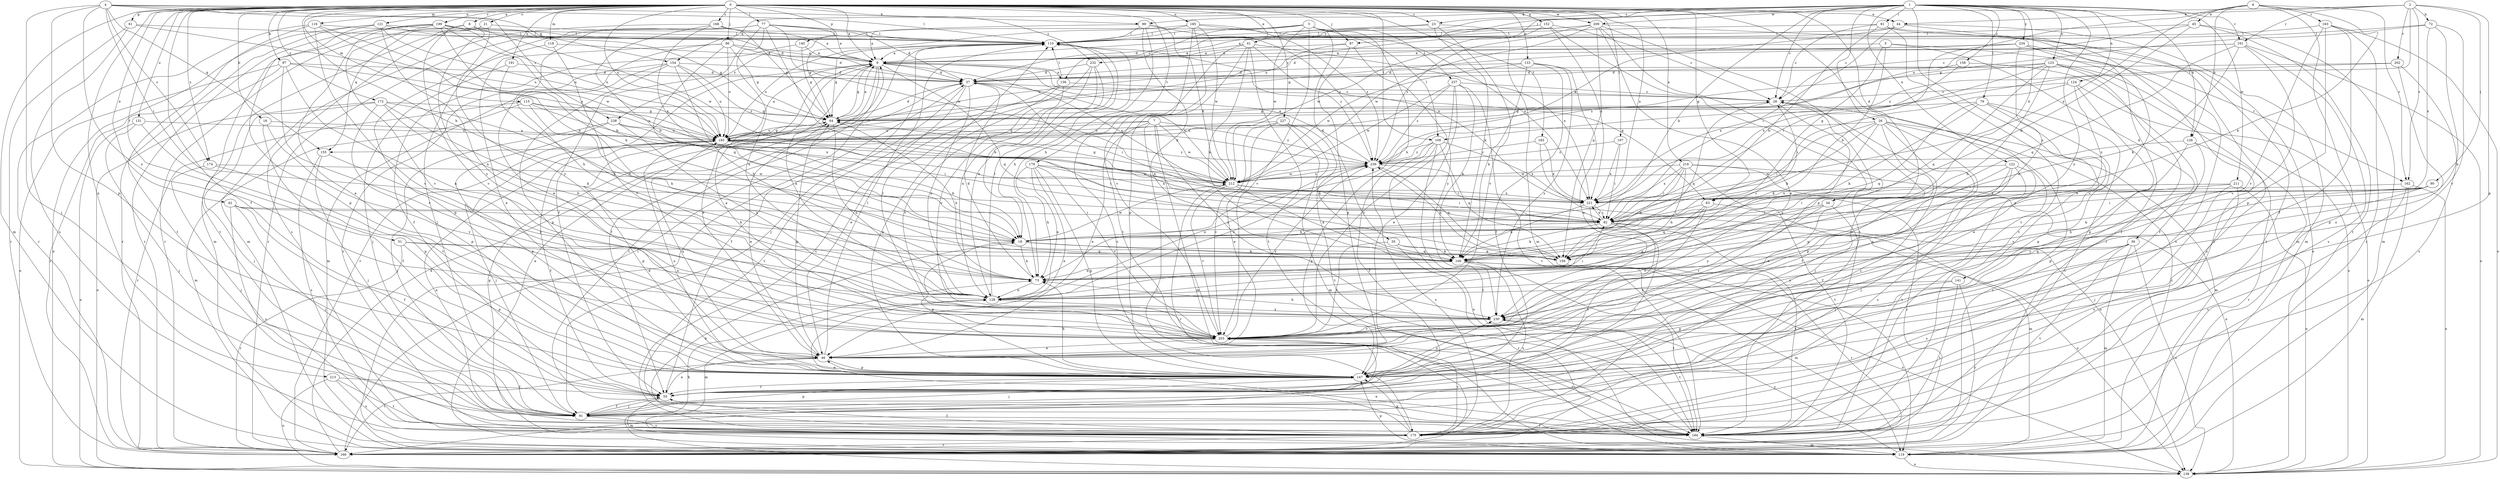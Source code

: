 strict digraph  {
0;
1;
2;
3;
4;
5;
6;
7;
8;
9;
16;
18;
21;
23;
26;
28;
34;
35;
36;
37;
41;
42;
44;
45;
46;
51;
55;
61;
63;
64;
72;
73;
77;
79;
81;
82;
86;
87;
90;
91;
97;
99;
100;
107;
109;
110;
115;
116;
118;
119;
121;
122;
123;
124;
126;
128;
131;
133;
136;
138;
140;
141;
147;
152;
154;
155;
156;
158;
161;
162;
163;
166;
168;
172;
174;
175;
179;
183;
184;
185;
191;
193;
199;
202;
203;
209;
211;
212;
213;
216;
221;
227;
230;
232;
234;
237;
238;
239;
0 -> 8  [label=a];
0 -> 9  [label=a];
0 -> 16  [label=b];
0 -> 18  [label=b];
0 -> 21  [label=c];
0 -> 23  [label=c];
0 -> 34  [label=d];
0 -> 41  [label=e];
0 -> 42  [label=e];
0 -> 44  [label=e];
0 -> 51  [label=f];
0 -> 55  [label=f];
0 -> 61  [label=g];
0 -> 63  [label=g];
0 -> 77  [label=i];
0 -> 86  [label=j];
0 -> 87  [label=j];
0 -> 97  [label=k];
0 -> 107  [label=l];
0 -> 109  [label=l];
0 -> 115  [label=m];
0 -> 116  [label=m];
0 -> 118  [label=m];
0 -> 119  [label=m];
0 -> 121  [label=n];
0 -> 131  [label=o];
0 -> 133  [label=o];
0 -> 140  [label=p];
0 -> 152  [label=q];
0 -> 168  [label=s];
0 -> 172  [label=s];
0 -> 174  [label=s];
0 -> 179  [label=t];
0 -> 183  [label=t];
0 -> 184  [label=t];
0 -> 185  [label=u];
0 -> 191  [label=u];
0 -> 193  [label=u];
0 -> 199  [label=v];
0 -> 209  [label=w];
0 -> 213  [label=x];
0 -> 216  [label=x];
0 -> 221  [label=x];
0 -> 227  [label=y];
0 -> 232  [label=z];
1 -> 18  [label=b];
1 -> 23  [label=c];
1 -> 26  [label=c];
1 -> 28  [label=c];
1 -> 34  [label=d];
1 -> 79  [label=i];
1 -> 81  [label=i];
1 -> 99  [label=k];
1 -> 122  [label=n];
1 -> 123  [label=n];
1 -> 124  [label=n];
1 -> 126  [label=n];
1 -> 141  [label=p];
1 -> 154  [label=q];
1 -> 158  [label=r];
1 -> 161  [label=r];
1 -> 193  [label=u];
1 -> 209  [label=w];
1 -> 211  [label=w];
1 -> 230  [label=y];
1 -> 232  [label=z];
1 -> 234  [label=z];
2 -> 44  [label=e];
2 -> 72  [label=h];
2 -> 87  [label=j];
2 -> 90  [label=j];
2 -> 109  [label=l];
2 -> 147  [label=p];
2 -> 161  [label=r];
2 -> 162  [label=r];
2 -> 202  [label=v];
3 -> 35  [label=d];
3 -> 73  [label=h];
3 -> 109  [label=l];
3 -> 110  [label=l];
3 -> 136  [label=o];
3 -> 203  [label=v];
3 -> 212  [label=w];
3 -> 237  [label=z];
3 -> 238  [label=z];
4 -> 82  [label=i];
4 -> 91  [label=j];
4 -> 99  [label=k];
4 -> 110  [label=l];
4 -> 147  [label=p];
4 -> 154  [label=q];
4 -> 155  [label=q];
4 -> 174  [label=s];
4 -> 230  [label=y];
4 -> 238  [label=z];
5 -> 9  [label=a];
5 -> 18  [label=b];
5 -> 36  [label=d];
5 -> 63  [label=g];
5 -> 162  [label=r];
6 -> 45  [label=e];
6 -> 100  [label=k];
6 -> 126  [label=n];
6 -> 162  [label=r];
6 -> 163  [label=r];
6 -> 175  [label=s];
6 -> 193  [label=u];
6 -> 221  [label=x];
7 -> 46  [label=e];
7 -> 119  [label=m];
7 -> 155  [label=q];
7 -> 166  [label=r];
7 -> 193  [label=u];
7 -> 212  [label=w];
7 -> 230  [label=y];
7 -> 239  [label=z];
8 -> 110  [label=l];
8 -> 155  [label=q];
8 -> 203  [label=v];
8 -> 212  [label=w];
8 -> 230  [label=y];
9 -> 37  [label=d];
9 -> 46  [label=e];
9 -> 55  [label=f];
9 -> 63  [label=g];
9 -> 64  [label=g];
9 -> 136  [label=o];
9 -> 156  [label=q];
9 -> 166  [label=r];
9 -> 184  [label=t];
9 -> 221  [label=x];
16 -> 55  [label=f];
16 -> 193  [label=u];
16 -> 203  [label=v];
18 -> 73  [label=h];
18 -> 100  [label=k];
18 -> 147  [label=p];
18 -> 156  [label=q];
18 -> 212  [label=w];
21 -> 110  [label=l];
21 -> 119  [label=m];
21 -> 166  [label=r];
21 -> 175  [label=s];
21 -> 230  [label=y];
23 -> 37  [label=d];
23 -> 100  [label=k];
23 -> 110  [label=l];
23 -> 119  [label=m];
23 -> 203  [label=v];
26 -> 18  [label=b];
26 -> 55  [label=f];
26 -> 82  [label=i];
26 -> 91  [label=j];
26 -> 100  [label=k];
26 -> 119  [label=m];
26 -> 147  [label=p];
26 -> 166  [label=r];
26 -> 193  [label=u];
28 -> 64  [label=g];
28 -> 147  [label=p];
28 -> 156  [label=q];
28 -> 230  [label=y];
34 -> 82  [label=i];
34 -> 91  [label=j];
34 -> 203  [label=v];
34 -> 230  [label=y];
35 -> 100  [label=k];
35 -> 156  [label=q];
35 -> 166  [label=r];
35 -> 203  [label=v];
36 -> 119  [label=m];
36 -> 138  [label=o];
36 -> 156  [label=q];
36 -> 175  [label=s];
36 -> 184  [label=t];
36 -> 230  [label=y];
37 -> 28  [label=c];
37 -> 46  [label=e];
37 -> 55  [label=f];
37 -> 82  [label=i];
37 -> 128  [label=n];
37 -> 212  [label=w];
41 -> 9  [label=a];
41 -> 100  [label=k];
41 -> 147  [label=p];
41 -> 175  [label=s];
41 -> 184  [label=t];
41 -> 221  [label=x];
41 -> 239  [label=z];
42 -> 18  [label=b];
42 -> 55  [label=f];
42 -> 82  [label=i];
42 -> 91  [label=j];
42 -> 175  [label=s];
44 -> 82  [label=i];
44 -> 110  [label=l];
44 -> 119  [label=m];
44 -> 166  [label=r];
44 -> 239  [label=z];
45 -> 18  [label=b];
45 -> 28  [label=c];
45 -> 110  [label=l];
45 -> 119  [label=m];
45 -> 184  [label=t];
46 -> 64  [label=g];
46 -> 110  [label=l];
46 -> 147  [label=p];
46 -> 166  [label=r];
46 -> 193  [label=u];
51 -> 128  [label=n];
51 -> 147  [label=p];
51 -> 156  [label=q];
51 -> 166  [label=r];
55 -> 46  [label=e];
55 -> 91  [label=j];
55 -> 119  [label=m];
61 -> 110  [label=l];
61 -> 166  [label=r];
61 -> 175  [label=s];
61 -> 193  [label=u];
63 -> 82  [label=i];
63 -> 119  [label=m];
63 -> 128  [label=n];
63 -> 156  [label=q];
63 -> 203  [label=v];
64 -> 9  [label=a];
64 -> 28  [label=c];
64 -> 37  [label=d];
64 -> 46  [label=e];
64 -> 73  [label=h];
64 -> 128  [label=n];
64 -> 193  [label=u];
72 -> 64  [label=g];
72 -> 110  [label=l];
72 -> 128  [label=n];
72 -> 203  [label=v];
72 -> 221  [label=x];
73 -> 28  [label=c];
73 -> 37  [label=d];
73 -> 128  [label=n];
77 -> 9  [label=a];
77 -> 37  [label=d];
77 -> 46  [label=e];
77 -> 55  [label=f];
77 -> 82  [label=i];
77 -> 91  [label=j];
77 -> 110  [label=l];
77 -> 128  [label=n];
77 -> 166  [label=r];
77 -> 212  [label=w];
79 -> 46  [label=e];
79 -> 64  [label=g];
79 -> 100  [label=k];
79 -> 147  [label=p];
79 -> 156  [label=q];
79 -> 184  [label=t];
81 -> 18  [label=b];
81 -> 28  [label=c];
81 -> 110  [label=l];
81 -> 119  [label=m];
81 -> 166  [label=r];
81 -> 184  [label=t];
82 -> 18  [label=b];
82 -> 55  [label=f];
82 -> 100  [label=k];
82 -> 138  [label=o];
82 -> 184  [label=t];
82 -> 221  [label=x];
86 -> 9  [label=a];
86 -> 37  [label=d];
86 -> 46  [label=e];
86 -> 64  [label=g];
86 -> 73  [label=h];
86 -> 156  [label=q];
86 -> 193  [label=u];
87 -> 9  [label=a];
87 -> 147  [label=p];
87 -> 193  [label=u];
87 -> 230  [label=y];
90 -> 73  [label=h];
90 -> 82  [label=i];
90 -> 100  [label=k];
90 -> 221  [label=x];
90 -> 230  [label=y];
91 -> 55  [label=f];
91 -> 147  [label=p];
91 -> 175  [label=s];
91 -> 184  [label=t];
97 -> 37  [label=d];
97 -> 128  [label=n];
97 -> 138  [label=o];
97 -> 166  [label=r];
97 -> 193  [label=u];
97 -> 203  [label=v];
99 -> 9  [label=a];
99 -> 73  [label=h];
99 -> 100  [label=k];
99 -> 110  [label=l];
99 -> 221  [label=x];
99 -> 239  [label=z];
100 -> 73  [label=h];
100 -> 119  [label=m];
100 -> 138  [label=o];
100 -> 175  [label=s];
100 -> 184  [label=t];
107 -> 82  [label=i];
107 -> 221  [label=x];
107 -> 239  [label=z];
109 -> 55  [label=f];
109 -> 138  [label=o];
109 -> 147  [label=p];
109 -> 156  [label=q];
109 -> 184  [label=t];
109 -> 221  [label=x];
109 -> 239  [label=z];
110 -> 9  [label=a];
110 -> 64  [label=g];
110 -> 73  [label=h];
110 -> 91  [label=j];
110 -> 128  [label=n];
110 -> 193  [label=u];
115 -> 64  [label=g];
115 -> 100  [label=k];
115 -> 119  [label=m];
115 -> 166  [label=r];
115 -> 193  [label=u];
115 -> 221  [label=x];
116 -> 18  [label=b];
116 -> 110  [label=l];
116 -> 166  [label=r];
116 -> 184  [label=t];
116 -> 203  [label=v];
116 -> 212  [label=w];
118 -> 9  [label=a];
118 -> 147  [label=p];
118 -> 203  [label=v];
119 -> 9  [label=a];
119 -> 28  [label=c];
119 -> 37  [label=d];
119 -> 138  [label=o];
119 -> 147  [label=p];
119 -> 230  [label=y];
121 -> 37  [label=d];
121 -> 110  [label=l];
121 -> 128  [label=n];
121 -> 138  [label=o];
121 -> 147  [label=p];
121 -> 166  [label=r];
121 -> 193  [label=u];
122 -> 46  [label=e];
122 -> 55  [label=f];
122 -> 91  [label=j];
122 -> 175  [label=s];
122 -> 184  [label=t];
122 -> 212  [label=w];
123 -> 37  [label=d];
123 -> 55  [label=f];
123 -> 73  [label=h];
123 -> 138  [label=o];
123 -> 156  [label=q];
123 -> 175  [label=s];
123 -> 221  [label=x];
123 -> 239  [label=z];
124 -> 28  [label=c];
124 -> 82  [label=i];
124 -> 138  [label=o];
124 -> 147  [label=p];
124 -> 230  [label=y];
126 -> 147  [label=p];
126 -> 166  [label=r];
126 -> 203  [label=v];
126 -> 239  [label=z];
128 -> 9  [label=a];
128 -> 82  [label=i];
128 -> 110  [label=l];
128 -> 119  [label=m];
128 -> 230  [label=y];
128 -> 239  [label=z];
131 -> 91  [label=j];
131 -> 138  [label=o];
131 -> 147  [label=p];
131 -> 193  [label=u];
133 -> 37  [label=d];
133 -> 46  [label=e];
133 -> 55  [label=f];
133 -> 100  [label=k];
133 -> 212  [label=w];
133 -> 230  [label=y];
136 -> 28  [label=c];
136 -> 110  [label=l];
136 -> 147  [label=p];
136 -> 184  [label=t];
136 -> 203  [label=v];
138 -> 73  [label=h];
140 -> 9  [label=a];
140 -> 55  [label=f];
140 -> 64  [label=g];
141 -> 128  [label=n];
141 -> 147  [label=p];
141 -> 166  [label=r];
141 -> 184  [label=t];
147 -> 55  [label=f];
147 -> 73  [label=h];
147 -> 91  [label=j];
147 -> 193  [label=u];
147 -> 230  [label=y];
152 -> 28  [label=c];
152 -> 110  [label=l];
152 -> 184  [label=t];
152 -> 212  [label=w];
152 -> 221  [label=x];
154 -> 37  [label=d];
154 -> 73  [label=h];
154 -> 119  [label=m];
154 -> 147  [label=p];
154 -> 175  [label=s];
154 -> 193  [label=u];
154 -> 239  [label=z];
155 -> 91  [label=j];
155 -> 175  [label=s];
155 -> 230  [label=y];
156 -> 166  [label=r];
156 -> 239  [label=z];
158 -> 37  [label=d];
158 -> 55  [label=f];
158 -> 221  [label=x];
161 -> 9  [label=a];
161 -> 64  [label=g];
161 -> 100  [label=k];
161 -> 138  [label=o];
161 -> 156  [label=q];
161 -> 175  [label=s];
161 -> 203  [label=v];
162 -> 119  [label=m];
162 -> 138  [label=o];
162 -> 175  [label=s];
162 -> 221  [label=x];
163 -> 55  [label=f];
163 -> 110  [label=l];
163 -> 138  [label=o];
163 -> 147  [label=p];
163 -> 166  [label=r];
163 -> 203  [label=v];
166 -> 37  [label=d];
166 -> 110  [label=l];
168 -> 9  [label=a];
168 -> 18  [label=b];
168 -> 64  [label=g];
168 -> 110  [label=l];
168 -> 119  [label=m];
168 -> 221  [label=x];
172 -> 18  [label=b];
172 -> 64  [label=g];
172 -> 73  [label=h];
172 -> 91  [label=j];
172 -> 100  [label=k];
172 -> 138  [label=o];
172 -> 147  [label=p];
174 -> 91  [label=j];
174 -> 203  [label=v];
174 -> 212  [label=w];
175 -> 18  [label=b];
175 -> 28  [label=c];
175 -> 55  [label=f];
175 -> 64  [label=g];
175 -> 128  [label=n];
175 -> 147  [label=p];
175 -> 166  [label=r];
175 -> 203  [label=v];
175 -> 239  [label=z];
179 -> 46  [label=e];
179 -> 73  [label=h];
179 -> 128  [label=n];
179 -> 147  [label=p];
179 -> 203  [label=v];
179 -> 212  [label=w];
179 -> 221  [label=x];
183 -> 138  [label=o];
183 -> 221  [label=x];
183 -> 239  [label=z];
184 -> 46  [label=e];
184 -> 119  [label=m];
184 -> 193  [label=u];
184 -> 203  [label=v];
185 -> 64  [label=g];
185 -> 110  [label=l];
185 -> 184  [label=t];
185 -> 203  [label=v];
185 -> 212  [label=w];
185 -> 221  [label=x];
185 -> 239  [label=z];
191 -> 37  [label=d];
191 -> 73  [label=h];
191 -> 91  [label=j];
193 -> 9  [label=a];
193 -> 18  [label=b];
193 -> 55  [label=f];
193 -> 64  [label=g];
193 -> 82  [label=i];
193 -> 91  [label=j];
193 -> 147  [label=p];
193 -> 221  [label=x];
193 -> 239  [label=z];
199 -> 18  [label=b];
199 -> 46  [label=e];
199 -> 64  [label=g];
199 -> 100  [label=k];
199 -> 110  [label=l];
199 -> 166  [label=r];
199 -> 184  [label=t];
199 -> 193  [label=u];
199 -> 203  [label=v];
202 -> 37  [label=d];
202 -> 147  [label=p];
202 -> 175  [label=s];
202 -> 193  [label=u];
203 -> 9  [label=a];
203 -> 46  [label=e];
203 -> 110  [label=l];
203 -> 239  [label=z];
209 -> 9  [label=a];
209 -> 46  [label=e];
209 -> 110  [label=l];
209 -> 138  [label=o];
209 -> 147  [label=p];
209 -> 156  [label=q];
209 -> 175  [label=s];
209 -> 212  [label=w];
209 -> 239  [label=z];
211 -> 82  [label=i];
211 -> 91  [label=j];
211 -> 128  [label=n];
211 -> 138  [label=o];
211 -> 175  [label=s];
211 -> 221  [label=x];
212 -> 64  [label=g];
212 -> 82  [label=i];
212 -> 100  [label=k];
212 -> 110  [label=l];
212 -> 166  [label=r];
212 -> 203  [label=v];
212 -> 221  [label=x];
212 -> 239  [label=z];
213 -> 55  [label=f];
213 -> 138  [label=o];
213 -> 175  [label=s];
213 -> 184  [label=t];
216 -> 73  [label=h];
216 -> 82  [label=i];
216 -> 138  [label=o];
216 -> 156  [label=q];
216 -> 166  [label=r];
216 -> 184  [label=t];
216 -> 212  [label=w];
216 -> 221  [label=x];
221 -> 82  [label=i];
221 -> 91  [label=j];
221 -> 100  [label=k];
227 -> 46  [label=e];
227 -> 100  [label=k];
227 -> 119  [label=m];
227 -> 184  [label=t];
227 -> 193  [label=u];
227 -> 203  [label=v];
230 -> 73  [label=h];
230 -> 184  [label=t];
230 -> 203  [label=v];
232 -> 18  [label=b];
232 -> 37  [label=d];
232 -> 128  [label=n];
232 -> 175  [label=s];
232 -> 203  [label=v];
234 -> 9  [label=a];
234 -> 37  [label=d];
234 -> 82  [label=i];
234 -> 128  [label=n];
234 -> 175  [label=s];
234 -> 184  [label=t];
234 -> 203  [label=v];
237 -> 28  [label=c];
237 -> 46  [label=e];
237 -> 100  [label=k];
237 -> 184  [label=t];
237 -> 203  [label=v];
237 -> 212  [label=w];
237 -> 239  [label=z];
238 -> 82  [label=i];
238 -> 91  [label=j];
238 -> 128  [label=n];
238 -> 147  [label=p];
238 -> 193  [label=u];
239 -> 9  [label=a];
239 -> 82  [label=i];
239 -> 128  [label=n];
239 -> 156  [label=q];
239 -> 212  [label=w];
}
